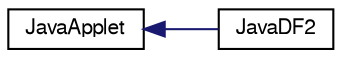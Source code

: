 digraph G
{
  bgcolor="transparent";
  edge [fontname="FreeSans",fontsize=10,labelfontname="FreeSans",labelfontsize=10];
  node [fontname="FreeSans",fontsize=10,shape=record];
  rankdir=LR;
  Node1 [label="JavaApplet",height=0.2,width=0.4,color="black",URL="$class_java_applet.html",tooltip="アプレットの基本クラス。"];
  Node1 -> Node2 [dir=back,color="midnightblue",fontsize=10,style="solid",fontname="FreeSans"];
  Node2 [label="JavaDF2",height=0.2,width=0.4,color="black",URL="$class_java_d_f2.html",tooltip="メインアプレット。"];
}

